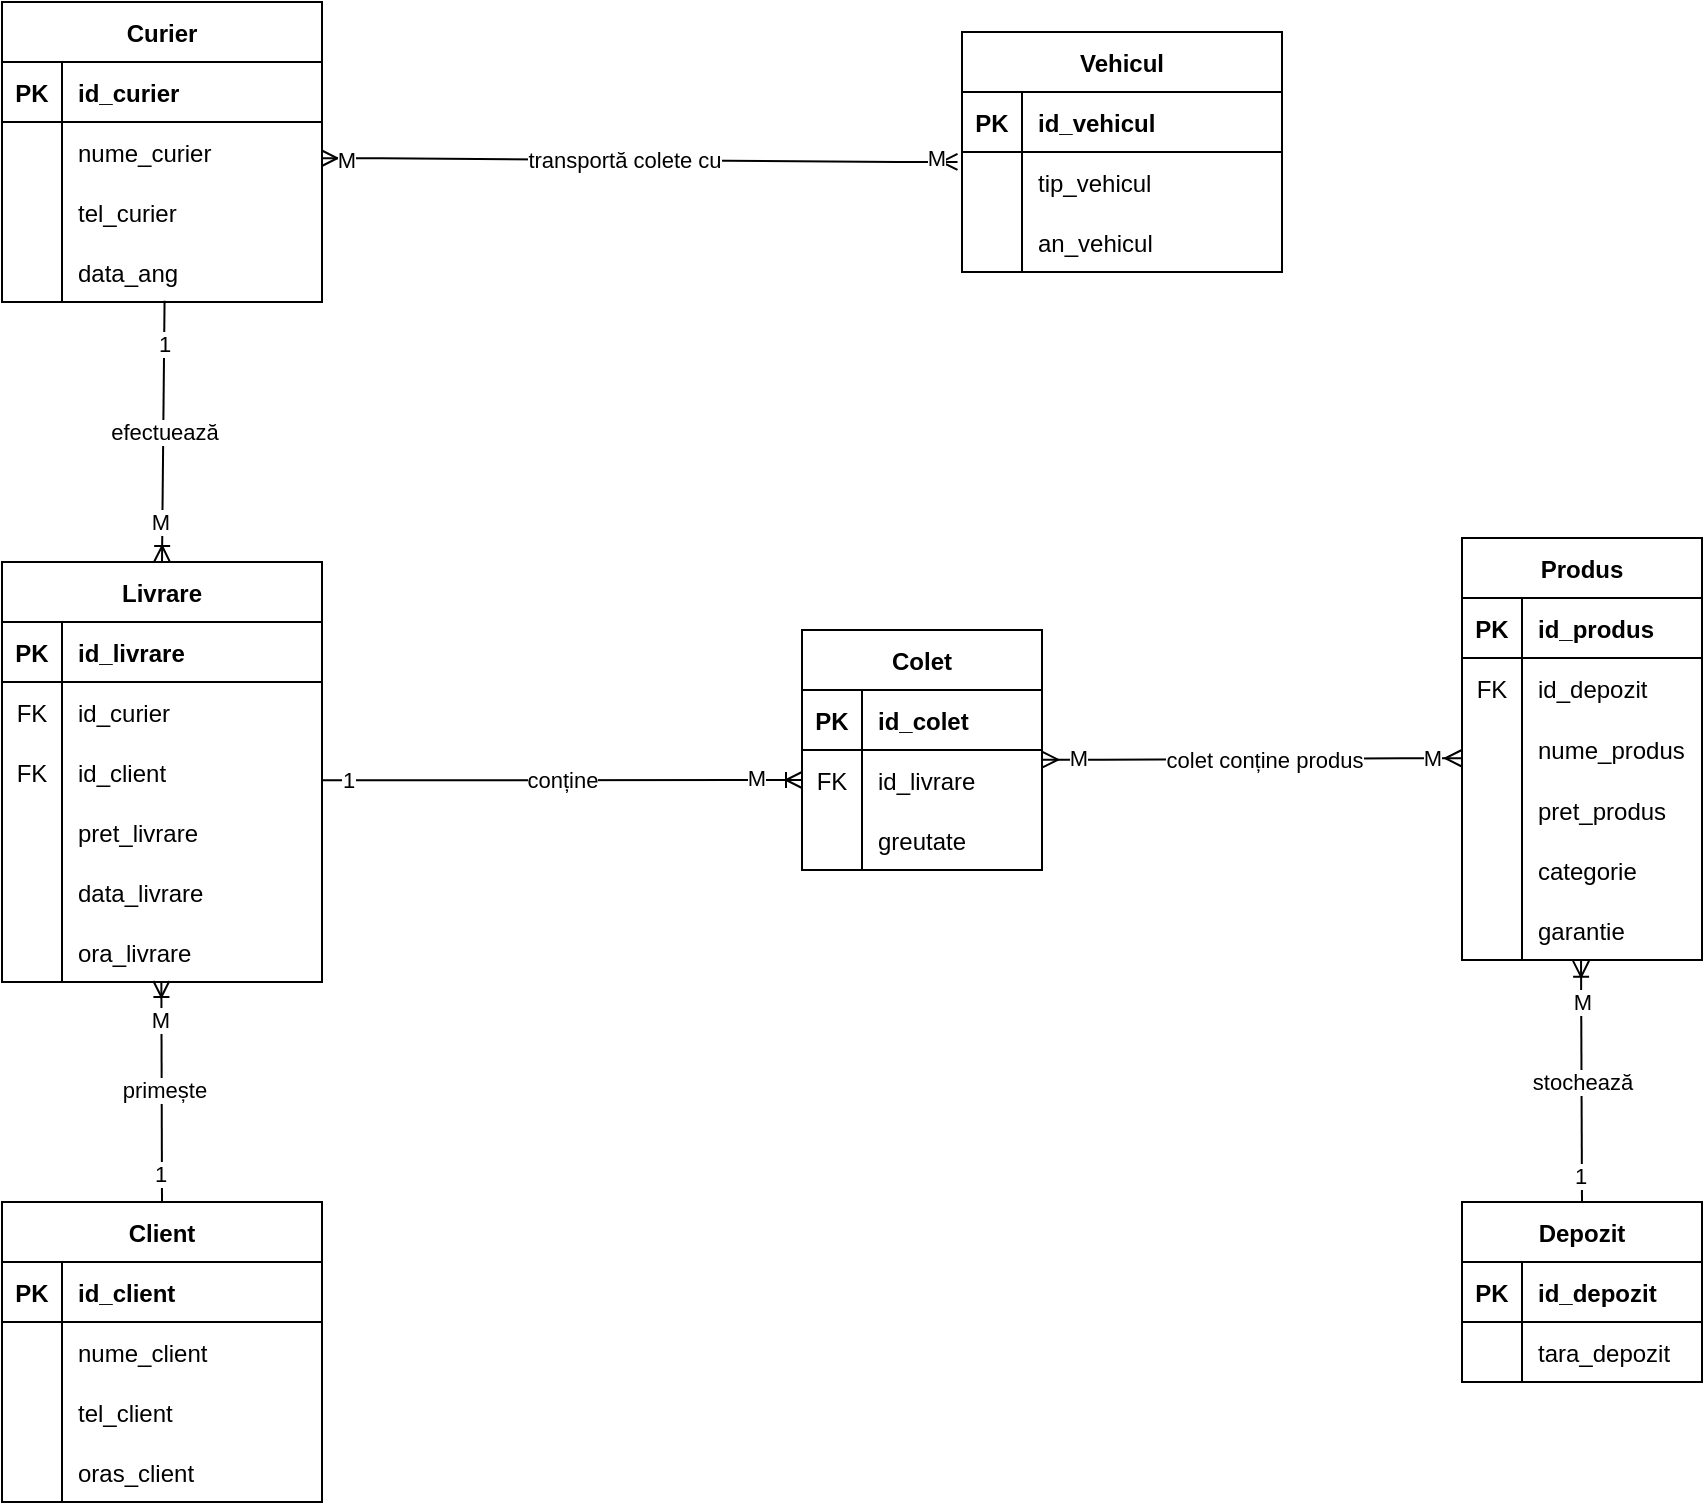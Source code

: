 <mxfile version="20.8.3" type="device"><diagram id="tUAVWbI8pEO-T6HPegQk" name="Page-1"><mxGraphModel dx="1792" dy="746" grid="0" gridSize="10" guides="1" tooltips="1" connect="1" arrows="1" fold="1" page="1" pageScale="1" pageWidth="1169" pageHeight="827" math="0" shadow="0"><root><mxCell id="0"/><mxCell id="1" parent="0"/><mxCell id="B8S9GbyYHe5NjAJJH_DD-11" value="Curier" style="shape=table;startSize=30;container=1;collapsible=1;childLayout=tableLayout;fixedRows=1;rowLines=0;fontStyle=1;align=center;resizeLast=1;" parent="1" vertex="1"><mxGeometry x="80" y="40" width="160" height="150" as="geometry"/></mxCell><mxCell id="B8S9GbyYHe5NjAJJH_DD-12" value="" style="shape=tableRow;horizontal=0;startSize=0;swimlaneHead=0;swimlaneBody=0;fillColor=none;collapsible=0;dropTarget=0;points=[[0,0.5],[1,0.5]];portConstraint=eastwest;top=0;left=0;right=0;bottom=1;" parent="B8S9GbyYHe5NjAJJH_DD-11" vertex="1"><mxGeometry y="30" width="160" height="30" as="geometry"/></mxCell><mxCell id="B8S9GbyYHe5NjAJJH_DD-13" value="PK" style="shape=partialRectangle;connectable=0;fillColor=none;top=0;left=0;bottom=0;right=0;fontStyle=1;overflow=hidden;" parent="B8S9GbyYHe5NjAJJH_DD-12" vertex="1"><mxGeometry width="30" height="30" as="geometry"><mxRectangle width="30" height="30" as="alternateBounds"/></mxGeometry></mxCell><mxCell id="B8S9GbyYHe5NjAJJH_DD-14" value="id_curier" style="shape=partialRectangle;connectable=0;fillColor=none;top=0;left=0;bottom=0;right=0;align=left;spacingLeft=6;fontStyle=1;overflow=hidden;" parent="B8S9GbyYHe5NjAJJH_DD-12" vertex="1"><mxGeometry x="30" width="130" height="30" as="geometry"><mxRectangle width="130" height="30" as="alternateBounds"/></mxGeometry></mxCell><mxCell id="B8S9GbyYHe5NjAJJH_DD-15" value="" style="shape=tableRow;horizontal=0;startSize=0;swimlaneHead=0;swimlaneBody=0;fillColor=none;collapsible=0;dropTarget=0;points=[[0,0.5],[1,0.5]];portConstraint=eastwest;top=0;left=0;right=0;bottom=0;" parent="B8S9GbyYHe5NjAJJH_DD-11" vertex="1"><mxGeometry y="60" width="160" height="30" as="geometry"/></mxCell><mxCell id="B8S9GbyYHe5NjAJJH_DD-16" value="" style="shape=partialRectangle;connectable=0;fillColor=none;top=0;left=0;bottom=0;right=0;editable=1;overflow=hidden;" parent="B8S9GbyYHe5NjAJJH_DD-15" vertex="1"><mxGeometry width="30" height="30" as="geometry"><mxRectangle width="30" height="30" as="alternateBounds"/></mxGeometry></mxCell><mxCell id="B8S9GbyYHe5NjAJJH_DD-17" value="nume_curier" style="shape=partialRectangle;connectable=0;fillColor=none;top=0;left=0;bottom=0;right=0;align=left;spacingLeft=6;overflow=hidden;" parent="B8S9GbyYHe5NjAJJH_DD-15" vertex="1"><mxGeometry x="30" width="130" height="30" as="geometry"><mxRectangle width="130" height="30" as="alternateBounds"/></mxGeometry></mxCell><mxCell id="B8S9GbyYHe5NjAJJH_DD-18" value="" style="shape=tableRow;horizontal=0;startSize=0;swimlaneHead=0;swimlaneBody=0;fillColor=none;collapsible=0;dropTarget=0;points=[[0,0.5],[1,0.5]];portConstraint=eastwest;top=0;left=0;right=0;bottom=0;" parent="B8S9GbyYHe5NjAJJH_DD-11" vertex="1"><mxGeometry y="90" width="160" height="30" as="geometry"/></mxCell><mxCell id="B8S9GbyYHe5NjAJJH_DD-19" value="" style="shape=partialRectangle;connectable=0;fillColor=none;top=0;left=0;bottom=0;right=0;editable=1;overflow=hidden;" parent="B8S9GbyYHe5NjAJJH_DD-18" vertex="1"><mxGeometry width="30" height="30" as="geometry"><mxRectangle width="30" height="30" as="alternateBounds"/></mxGeometry></mxCell><mxCell id="B8S9GbyYHe5NjAJJH_DD-20" value="tel_curier" style="shape=partialRectangle;connectable=0;fillColor=none;top=0;left=0;bottom=0;right=0;align=left;spacingLeft=6;overflow=hidden;" parent="B8S9GbyYHe5NjAJJH_DD-18" vertex="1"><mxGeometry x="30" width="130" height="30" as="geometry"><mxRectangle width="130" height="30" as="alternateBounds"/></mxGeometry></mxCell><mxCell id="B8S9GbyYHe5NjAJJH_DD-21" value="" style="shape=tableRow;horizontal=0;startSize=0;swimlaneHead=0;swimlaneBody=0;fillColor=none;collapsible=0;dropTarget=0;points=[[0,0.5],[1,0.5]];portConstraint=eastwest;top=0;left=0;right=0;bottom=0;" parent="B8S9GbyYHe5NjAJJH_DD-11" vertex="1"><mxGeometry y="120" width="160" height="30" as="geometry"/></mxCell><mxCell id="B8S9GbyYHe5NjAJJH_DD-22" value="" style="shape=partialRectangle;connectable=0;fillColor=none;top=0;left=0;bottom=0;right=0;editable=1;overflow=hidden;" parent="B8S9GbyYHe5NjAJJH_DD-21" vertex="1"><mxGeometry width="30" height="30" as="geometry"><mxRectangle width="30" height="30" as="alternateBounds"/></mxGeometry></mxCell><mxCell id="B8S9GbyYHe5NjAJJH_DD-23" value="data_ang" style="shape=partialRectangle;connectable=0;fillColor=none;top=0;left=0;bottom=0;right=0;align=left;spacingLeft=6;overflow=hidden;" parent="B8S9GbyYHe5NjAJJH_DD-21" vertex="1"><mxGeometry x="30" width="130" height="30" as="geometry"><mxRectangle width="130" height="30" as="alternateBounds"/></mxGeometry></mxCell><mxCell id="B8S9GbyYHe5NjAJJH_DD-47" value="Vehicul" style="shape=table;startSize=30;container=1;collapsible=1;childLayout=tableLayout;fixedRows=1;rowLines=0;fontStyle=1;align=center;resizeLast=1;" parent="1" vertex="1"><mxGeometry x="560" y="55" width="160" height="120" as="geometry"/></mxCell><mxCell id="B8S9GbyYHe5NjAJJH_DD-48" value="" style="shape=tableRow;horizontal=0;startSize=0;swimlaneHead=0;swimlaneBody=0;fillColor=none;collapsible=0;dropTarget=0;points=[[0,0.5],[1,0.5]];portConstraint=eastwest;top=0;left=0;right=0;bottom=1;" parent="B8S9GbyYHe5NjAJJH_DD-47" vertex="1"><mxGeometry y="30" width="160" height="30" as="geometry"/></mxCell><mxCell id="B8S9GbyYHe5NjAJJH_DD-49" value="PK" style="shape=partialRectangle;connectable=0;fillColor=none;top=0;left=0;bottom=0;right=0;fontStyle=1;overflow=hidden;" parent="B8S9GbyYHe5NjAJJH_DD-48" vertex="1"><mxGeometry width="30" height="30" as="geometry"><mxRectangle width="30" height="30" as="alternateBounds"/></mxGeometry></mxCell><mxCell id="B8S9GbyYHe5NjAJJH_DD-50" value="id_vehicul" style="shape=partialRectangle;connectable=0;fillColor=none;top=0;left=0;bottom=0;right=0;align=left;spacingLeft=6;fontStyle=1;overflow=hidden;" parent="B8S9GbyYHe5NjAJJH_DD-48" vertex="1"><mxGeometry x="30" width="130" height="30" as="geometry"><mxRectangle width="130" height="30" as="alternateBounds"/></mxGeometry></mxCell><mxCell id="B8S9GbyYHe5NjAJJH_DD-51" value="" style="shape=tableRow;horizontal=0;startSize=0;swimlaneHead=0;swimlaneBody=0;fillColor=none;collapsible=0;dropTarget=0;points=[[0,0.5],[1,0.5]];portConstraint=eastwest;top=0;left=0;right=0;bottom=0;" parent="B8S9GbyYHe5NjAJJH_DD-47" vertex="1"><mxGeometry y="60" width="160" height="30" as="geometry"/></mxCell><mxCell id="B8S9GbyYHe5NjAJJH_DD-52" value="" style="shape=partialRectangle;connectable=0;fillColor=none;top=0;left=0;bottom=0;right=0;editable=1;overflow=hidden;" parent="B8S9GbyYHe5NjAJJH_DD-51" vertex="1"><mxGeometry width="30" height="30" as="geometry"><mxRectangle width="30" height="30" as="alternateBounds"/></mxGeometry></mxCell><mxCell id="B8S9GbyYHe5NjAJJH_DD-53" value="tip_vehicul" style="shape=partialRectangle;connectable=0;fillColor=none;top=0;left=0;bottom=0;right=0;align=left;spacingLeft=6;overflow=hidden;" parent="B8S9GbyYHe5NjAJJH_DD-51" vertex="1"><mxGeometry x="30" width="130" height="30" as="geometry"><mxRectangle width="130" height="30" as="alternateBounds"/></mxGeometry></mxCell><mxCell id="B8S9GbyYHe5NjAJJH_DD-54" value="" style="shape=tableRow;horizontal=0;startSize=0;swimlaneHead=0;swimlaneBody=0;fillColor=none;collapsible=0;dropTarget=0;points=[[0,0.5],[1,0.5]];portConstraint=eastwest;top=0;left=0;right=0;bottom=0;" parent="B8S9GbyYHe5NjAJJH_DD-47" vertex="1"><mxGeometry y="90" width="160" height="30" as="geometry"/></mxCell><mxCell id="B8S9GbyYHe5NjAJJH_DD-55" value="" style="shape=partialRectangle;connectable=0;fillColor=none;top=0;left=0;bottom=0;right=0;editable=1;overflow=hidden;" parent="B8S9GbyYHe5NjAJJH_DD-54" vertex="1"><mxGeometry width="30" height="30" as="geometry"><mxRectangle width="30" height="30" as="alternateBounds"/></mxGeometry></mxCell><mxCell id="B8S9GbyYHe5NjAJJH_DD-56" value="an_vehicul" style="shape=partialRectangle;connectable=0;fillColor=none;top=0;left=0;bottom=0;right=0;align=left;spacingLeft=6;overflow=hidden;" parent="B8S9GbyYHe5NjAJJH_DD-54" vertex="1"><mxGeometry x="30" width="130" height="30" as="geometry"><mxRectangle width="130" height="30" as="alternateBounds"/></mxGeometry></mxCell><mxCell id="B8S9GbyYHe5NjAJJH_DD-61" value="" style="edgeStyle=entityRelationEdgeStyle;fontSize=12;html=1;endArrow=ERmany;startArrow=ERmany;rounded=0;entryX=-0.014;entryY=0.165;entryDx=0;entryDy=0;entryPerimeter=0;exitX=0.998;exitY=0.604;exitDx=0;exitDy=0;exitPerimeter=0;" parent="1" target="B8S9GbyYHe5NjAJJH_DD-51" edge="1" source="B8S9GbyYHe5NjAJJH_DD-15"><mxGeometry width="100" height="100" relative="1" as="geometry"><mxPoint x="250" y="120" as="sourcePoint"/><mxPoint x="610" y="250" as="targetPoint"/></mxGeometry></mxCell><mxCell id="B8S9GbyYHe5NjAJJH_DD-64" value="M" style="edgeLabel;html=1;align=center;verticalAlign=middle;resizable=0;points=[];" parent="B8S9GbyYHe5NjAJJH_DD-61" vertex="1" connectable="0"><mxGeometry x="-0.694" relative="1" as="geometry"><mxPoint x="-36" as="offset"/></mxGeometry></mxCell><mxCell id="B8S9GbyYHe5NjAJJH_DD-65" value="M" style="edgeLabel;html=1;align=center;verticalAlign=middle;resizable=0;points=[];" parent="B8S9GbyYHe5NjAJJH_DD-61" vertex="1" connectable="0"><mxGeometry x="0.671" y="2" relative="1" as="geometry"><mxPoint x="41" as="offset"/></mxGeometry></mxCell><mxCell id="B8S9GbyYHe5NjAJJH_DD-85" value="transportă colete cu" style="edgeLabel;html=1;align=center;verticalAlign=middle;resizable=0;points=[];" parent="B8S9GbyYHe5NjAJJH_DD-61" vertex="1" connectable="0"><mxGeometry x="-0.052" relative="1" as="geometry"><mxPoint as="offset"/></mxGeometry></mxCell><mxCell id="B8S9GbyYHe5NjAJJH_DD-66" value="Livrare" style="shape=table;startSize=30;container=1;collapsible=1;childLayout=tableLayout;fixedRows=1;rowLines=0;fontStyle=1;align=center;resizeLast=1;" parent="1" vertex="1"><mxGeometry x="80" y="320" width="160" height="210" as="geometry"/></mxCell><mxCell id="B8S9GbyYHe5NjAJJH_DD-67" value="" style="shape=tableRow;horizontal=0;startSize=0;swimlaneHead=0;swimlaneBody=0;fillColor=none;collapsible=0;dropTarget=0;points=[[0,0.5],[1,0.5]];portConstraint=eastwest;top=0;left=0;right=0;bottom=1;" parent="B8S9GbyYHe5NjAJJH_DD-66" vertex="1"><mxGeometry y="30" width="160" height="30" as="geometry"/></mxCell><mxCell id="B8S9GbyYHe5NjAJJH_DD-68" value="PK" style="shape=partialRectangle;connectable=0;fillColor=none;top=0;left=0;bottom=0;right=0;fontStyle=1;overflow=hidden;" parent="B8S9GbyYHe5NjAJJH_DD-67" vertex="1"><mxGeometry width="30" height="30" as="geometry"><mxRectangle width="30" height="30" as="alternateBounds"/></mxGeometry></mxCell><mxCell id="B8S9GbyYHe5NjAJJH_DD-69" value="id_livrare" style="shape=partialRectangle;connectable=0;fillColor=none;top=0;left=0;bottom=0;right=0;align=left;spacingLeft=6;fontStyle=1;overflow=hidden;" parent="B8S9GbyYHe5NjAJJH_DD-67" vertex="1"><mxGeometry x="30" width="130" height="30" as="geometry"><mxRectangle width="130" height="30" as="alternateBounds"/></mxGeometry></mxCell><mxCell id="B8S9GbyYHe5NjAJJH_DD-70" value="" style="shape=tableRow;horizontal=0;startSize=0;swimlaneHead=0;swimlaneBody=0;fillColor=none;collapsible=0;dropTarget=0;points=[[0,0.5],[1,0.5]];portConstraint=eastwest;top=0;left=0;right=0;bottom=0;" parent="B8S9GbyYHe5NjAJJH_DD-66" vertex="1"><mxGeometry y="60" width="160" height="30" as="geometry"/></mxCell><mxCell id="B8S9GbyYHe5NjAJJH_DD-71" value="FK" style="shape=partialRectangle;connectable=0;fillColor=none;top=0;left=0;bottom=0;right=0;editable=1;overflow=hidden;" parent="B8S9GbyYHe5NjAJJH_DD-70" vertex="1"><mxGeometry width="30" height="30" as="geometry"><mxRectangle width="30" height="30" as="alternateBounds"/></mxGeometry></mxCell><mxCell id="B8S9GbyYHe5NjAJJH_DD-72" value="id_curier" style="shape=partialRectangle;connectable=0;fillColor=none;top=0;left=0;bottom=0;right=0;align=left;spacingLeft=6;overflow=hidden;" parent="B8S9GbyYHe5NjAJJH_DD-70" vertex="1"><mxGeometry x="30" width="130" height="30" as="geometry"><mxRectangle width="130" height="30" as="alternateBounds"/></mxGeometry></mxCell><mxCell id="B8S9GbyYHe5NjAJJH_DD-73" value="" style="shape=tableRow;horizontal=0;startSize=0;swimlaneHead=0;swimlaneBody=0;fillColor=none;collapsible=0;dropTarget=0;points=[[0,0.5],[1,0.5]];portConstraint=eastwest;top=0;left=0;right=0;bottom=0;" parent="B8S9GbyYHe5NjAJJH_DD-66" vertex="1"><mxGeometry y="90" width="160" height="30" as="geometry"/></mxCell><mxCell id="B8S9GbyYHe5NjAJJH_DD-74" value="FK" style="shape=partialRectangle;connectable=0;fillColor=none;top=0;left=0;bottom=0;right=0;editable=1;overflow=hidden;" parent="B8S9GbyYHe5NjAJJH_DD-73" vertex="1"><mxGeometry width="30" height="30" as="geometry"><mxRectangle width="30" height="30" as="alternateBounds"/></mxGeometry></mxCell><mxCell id="B8S9GbyYHe5NjAJJH_DD-75" value="id_client" style="shape=partialRectangle;connectable=0;fillColor=none;top=0;left=0;bottom=0;right=0;align=left;spacingLeft=6;overflow=hidden;" parent="B8S9GbyYHe5NjAJJH_DD-73" vertex="1"><mxGeometry x="30" width="130" height="30" as="geometry"><mxRectangle width="130" height="30" as="alternateBounds"/></mxGeometry></mxCell><mxCell id="B8S9GbyYHe5NjAJJH_DD-76" value="" style="shape=tableRow;horizontal=0;startSize=0;swimlaneHead=0;swimlaneBody=0;fillColor=none;collapsible=0;dropTarget=0;points=[[0,0.5],[1,0.5]];portConstraint=eastwest;top=0;left=0;right=0;bottom=0;" parent="B8S9GbyYHe5NjAJJH_DD-66" vertex="1"><mxGeometry y="120" width="160" height="30" as="geometry"/></mxCell><mxCell id="B8S9GbyYHe5NjAJJH_DD-77" value="" style="shape=partialRectangle;connectable=0;fillColor=none;top=0;left=0;bottom=0;right=0;editable=1;overflow=hidden;" parent="B8S9GbyYHe5NjAJJH_DD-76" vertex="1"><mxGeometry width="30" height="30" as="geometry"><mxRectangle width="30" height="30" as="alternateBounds"/></mxGeometry></mxCell><mxCell id="B8S9GbyYHe5NjAJJH_DD-78" value="pret_livrare" style="shape=partialRectangle;connectable=0;fillColor=none;top=0;left=0;bottom=0;right=0;align=left;spacingLeft=6;overflow=hidden;" parent="B8S9GbyYHe5NjAJJH_DD-76" vertex="1"><mxGeometry x="30" width="130" height="30" as="geometry"><mxRectangle width="130" height="30" as="alternateBounds"/></mxGeometry></mxCell><mxCell id="B8S9GbyYHe5NjAJJH_DD-166" value="" style="shape=tableRow;horizontal=0;startSize=0;swimlaneHead=0;swimlaneBody=0;fillColor=none;collapsible=0;dropTarget=0;points=[[0,0.5],[1,0.5]];portConstraint=eastwest;top=0;left=0;right=0;bottom=0;" parent="B8S9GbyYHe5NjAJJH_DD-66" vertex="1"><mxGeometry y="150" width="160" height="30" as="geometry"/></mxCell><mxCell id="B8S9GbyYHe5NjAJJH_DD-167" value="" style="shape=partialRectangle;connectable=0;fillColor=none;top=0;left=0;bottom=0;right=0;editable=1;overflow=hidden;" parent="B8S9GbyYHe5NjAJJH_DD-166" vertex="1"><mxGeometry width="30" height="30" as="geometry"><mxRectangle width="30" height="30" as="alternateBounds"/></mxGeometry></mxCell><mxCell id="B8S9GbyYHe5NjAJJH_DD-168" value="data_livrare" style="shape=partialRectangle;connectable=0;fillColor=none;top=0;left=0;bottom=0;right=0;align=left;spacingLeft=6;overflow=hidden;" parent="B8S9GbyYHe5NjAJJH_DD-166" vertex="1"><mxGeometry x="30" width="130" height="30" as="geometry"><mxRectangle width="130" height="30" as="alternateBounds"/></mxGeometry></mxCell><mxCell id="B8S9GbyYHe5NjAJJH_DD-169" value="" style="shape=tableRow;horizontal=0;startSize=0;swimlaneHead=0;swimlaneBody=0;fillColor=none;collapsible=0;dropTarget=0;points=[[0,0.5],[1,0.5]];portConstraint=eastwest;top=0;left=0;right=0;bottom=0;" parent="B8S9GbyYHe5NjAJJH_DD-66" vertex="1"><mxGeometry y="180" width="160" height="30" as="geometry"/></mxCell><mxCell id="B8S9GbyYHe5NjAJJH_DD-170" value="" style="shape=partialRectangle;connectable=0;fillColor=none;top=0;left=0;bottom=0;right=0;editable=1;overflow=hidden;" parent="B8S9GbyYHe5NjAJJH_DD-169" vertex="1"><mxGeometry width="30" height="30" as="geometry"><mxRectangle width="30" height="30" as="alternateBounds"/></mxGeometry></mxCell><mxCell id="B8S9GbyYHe5NjAJJH_DD-171" value="ora_livrare" style="shape=partialRectangle;connectable=0;fillColor=none;top=0;left=0;bottom=0;right=0;align=left;spacingLeft=6;overflow=hidden;" parent="B8S9GbyYHe5NjAJJH_DD-169" vertex="1"><mxGeometry x="30" width="130" height="30" as="geometry"><mxRectangle width="130" height="30" as="alternateBounds"/></mxGeometry></mxCell><mxCell id="B8S9GbyYHe5NjAJJH_DD-86" value="" style="fontSize=12;html=1;endArrow=ERoneToMany;rounded=0;entryX=0.5;entryY=0;entryDx=0;entryDy=0;exitX=0.508;exitY=0.978;exitDx=0;exitDy=0;exitPerimeter=0;" parent="1" source="B8S9GbyYHe5NjAJJH_DD-21" target="B8S9GbyYHe5NjAJJH_DD-66" edge="1"><mxGeometry width="100" height="100" relative="1" as="geometry"><mxPoint x="140" y="350" as="sourcePoint"/><mxPoint x="170" y="350" as="targetPoint"/></mxGeometry></mxCell><mxCell id="B8S9GbyYHe5NjAJJH_DD-87" value="1" style="edgeLabel;html=1;align=center;verticalAlign=middle;resizable=0;points=[];" parent="B8S9GbyYHe5NjAJJH_DD-86" vertex="1" connectable="0"><mxGeometry x="-0.822" relative="1" as="geometry"><mxPoint y="10" as="offset"/></mxGeometry></mxCell><mxCell id="B8S9GbyYHe5NjAJJH_DD-88" value="M" style="edgeLabel;html=1;align=center;verticalAlign=middle;resizable=0;points=[];" parent="B8S9GbyYHe5NjAJJH_DD-86" vertex="1" connectable="0"><mxGeometry x="0.68" y="-1" relative="1" as="geometry"><mxPoint as="offset"/></mxGeometry></mxCell><mxCell id="B8S9GbyYHe5NjAJJH_DD-89" value="efectuează" style="edgeLabel;html=1;align=center;verticalAlign=middle;resizable=0;points=[];" parent="B8S9GbyYHe5NjAJJH_DD-86" vertex="1" connectable="0"><mxGeometry x="-0.175" relative="1" as="geometry"><mxPoint y="11" as="offset"/></mxGeometry></mxCell><mxCell id="B8S9GbyYHe5NjAJJH_DD-90" value="Colet" style="shape=table;startSize=30;container=1;collapsible=1;childLayout=tableLayout;fixedRows=1;rowLines=0;fontStyle=1;align=center;resizeLast=1;" parent="1" vertex="1"><mxGeometry x="480" y="354" width="120" height="120" as="geometry"/></mxCell><mxCell id="B8S9GbyYHe5NjAJJH_DD-91" value="" style="shape=tableRow;horizontal=0;startSize=0;swimlaneHead=0;swimlaneBody=0;fillColor=none;collapsible=0;dropTarget=0;points=[[0,0.5],[1,0.5]];portConstraint=eastwest;top=0;left=0;right=0;bottom=1;" parent="B8S9GbyYHe5NjAJJH_DD-90" vertex="1"><mxGeometry y="30" width="120" height="30" as="geometry"/></mxCell><mxCell id="B8S9GbyYHe5NjAJJH_DD-92" value="PK" style="shape=partialRectangle;connectable=0;fillColor=none;top=0;left=0;bottom=0;right=0;fontStyle=1;overflow=hidden;" parent="B8S9GbyYHe5NjAJJH_DD-91" vertex="1"><mxGeometry width="30" height="30" as="geometry"><mxRectangle width="30" height="30" as="alternateBounds"/></mxGeometry></mxCell><mxCell id="B8S9GbyYHe5NjAJJH_DD-93" value="id_colet" style="shape=partialRectangle;connectable=0;fillColor=none;top=0;left=0;bottom=0;right=0;align=left;spacingLeft=6;fontStyle=1;overflow=hidden;" parent="B8S9GbyYHe5NjAJJH_DD-91" vertex="1"><mxGeometry x="30" width="90" height="30" as="geometry"><mxRectangle width="90" height="30" as="alternateBounds"/></mxGeometry></mxCell><mxCell id="B8S9GbyYHe5NjAJJH_DD-94" value="" style="shape=tableRow;horizontal=0;startSize=0;swimlaneHead=0;swimlaneBody=0;fillColor=none;collapsible=0;dropTarget=0;points=[[0,0.5],[1,0.5]];portConstraint=eastwest;top=0;left=0;right=0;bottom=0;" parent="B8S9GbyYHe5NjAJJH_DD-90" vertex="1"><mxGeometry y="60" width="120" height="30" as="geometry"/></mxCell><mxCell id="B8S9GbyYHe5NjAJJH_DD-95" value="FK" style="shape=partialRectangle;connectable=0;fillColor=none;top=0;left=0;bottom=0;right=0;editable=1;overflow=hidden;" parent="B8S9GbyYHe5NjAJJH_DD-94" vertex="1"><mxGeometry width="30" height="30" as="geometry"><mxRectangle width="30" height="30" as="alternateBounds"/></mxGeometry></mxCell><mxCell id="B8S9GbyYHe5NjAJJH_DD-96" value="id_livrare" style="shape=partialRectangle;connectable=0;fillColor=none;top=0;left=0;bottom=0;right=0;align=left;spacingLeft=6;overflow=hidden;" parent="B8S9GbyYHe5NjAJJH_DD-94" vertex="1"><mxGeometry x="30" width="90" height="30" as="geometry"><mxRectangle width="90" height="30" as="alternateBounds"/></mxGeometry></mxCell><mxCell id="B8S9GbyYHe5NjAJJH_DD-97" value="" style="shape=tableRow;horizontal=0;startSize=0;swimlaneHead=0;swimlaneBody=0;fillColor=none;collapsible=0;dropTarget=0;points=[[0,0.5],[1,0.5]];portConstraint=eastwest;top=0;left=0;right=0;bottom=0;" parent="B8S9GbyYHe5NjAJJH_DD-90" vertex="1"><mxGeometry y="90" width="120" height="30" as="geometry"/></mxCell><mxCell id="B8S9GbyYHe5NjAJJH_DD-98" value="" style="shape=partialRectangle;connectable=0;fillColor=none;top=0;left=0;bottom=0;right=0;editable=1;overflow=hidden;" parent="B8S9GbyYHe5NjAJJH_DD-97" vertex="1"><mxGeometry width="30" height="30" as="geometry"><mxRectangle width="30" height="30" as="alternateBounds"/></mxGeometry></mxCell><mxCell id="B8S9GbyYHe5NjAJJH_DD-99" value="greutate" style="shape=partialRectangle;connectable=0;fillColor=none;top=0;left=0;bottom=0;right=0;align=left;spacingLeft=6;overflow=hidden;" parent="B8S9GbyYHe5NjAJJH_DD-97" vertex="1"><mxGeometry x="30" width="90" height="30" as="geometry"><mxRectangle width="90" height="30" as="alternateBounds"/></mxGeometry></mxCell><mxCell id="B8S9GbyYHe5NjAJJH_DD-107" value="Produs" style="shape=table;startSize=30;container=1;collapsible=1;childLayout=tableLayout;fixedRows=1;rowLines=0;fontStyle=1;align=center;resizeLast=1;" parent="1" vertex="1"><mxGeometry x="810" y="308" width="120" height="211" as="geometry"/></mxCell><mxCell id="B8S9GbyYHe5NjAJJH_DD-108" value="" style="shape=tableRow;horizontal=0;startSize=0;swimlaneHead=0;swimlaneBody=0;fillColor=none;collapsible=0;dropTarget=0;points=[[0,0.5],[1,0.5]];portConstraint=eastwest;top=0;left=0;right=0;bottom=1;" parent="B8S9GbyYHe5NjAJJH_DD-107" vertex="1"><mxGeometry y="30" width="120" height="30" as="geometry"/></mxCell><mxCell id="B8S9GbyYHe5NjAJJH_DD-109" value="PK" style="shape=partialRectangle;connectable=0;fillColor=none;top=0;left=0;bottom=0;right=0;fontStyle=1;overflow=hidden;" parent="B8S9GbyYHe5NjAJJH_DD-108" vertex="1"><mxGeometry width="30" height="30" as="geometry"><mxRectangle width="30" height="30" as="alternateBounds"/></mxGeometry></mxCell><mxCell id="B8S9GbyYHe5NjAJJH_DD-110" value="id_produs" style="shape=partialRectangle;connectable=0;fillColor=none;top=0;left=0;bottom=0;right=0;align=left;spacingLeft=6;fontStyle=1;overflow=hidden;" parent="B8S9GbyYHe5NjAJJH_DD-108" vertex="1"><mxGeometry x="30" width="90" height="30" as="geometry"><mxRectangle width="90" height="30" as="alternateBounds"/></mxGeometry></mxCell><mxCell id="B8S9GbyYHe5NjAJJH_DD-114" value="" style="shape=tableRow;horizontal=0;startSize=0;swimlaneHead=0;swimlaneBody=0;fillColor=none;collapsible=0;dropTarget=0;points=[[0,0.5],[1,0.5]];portConstraint=eastwest;top=0;left=0;right=0;bottom=0;" parent="B8S9GbyYHe5NjAJJH_DD-107" vertex="1"><mxGeometry y="60" width="120" height="30" as="geometry"/></mxCell><mxCell id="B8S9GbyYHe5NjAJJH_DD-115" value="FK" style="shape=partialRectangle;connectable=0;fillColor=none;top=0;left=0;bottom=0;right=0;editable=1;overflow=hidden;" parent="B8S9GbyYHe5NjAJJH_DD-114" vertex="1"><mxGeometry width="30" height="30" as="geometry"><mxRectangle width="30" height="30" as="alternateBounds"/></mxGeometry></mxCell><mxCell id="B8S9GbyYHe5NjAJJH_DD-116" value="id_depozit" style="shape=partialRectangle;connectable=0;fillColor=none;top=0;left=0;bottom=0;right=0;align=left;spacingLeft=6;overflow=hidden;" parent="B8S9GbyYHe5NjAJJH_DD-114" vertex="1"><mxGeometry x="30" width="90" height="30" as="geometry"><mxRectangle width="90" height="30" as="alternateBounds"/></mxGeometry></mxCell><mxCell id="B8S9GbyYHe5NjAJJH_DD-117" value="" style="shape=tableRow;horizontal=0;startSize=0;swimlaneHead=0;swimlaneBody=0;fillColor=none;collapsible=0;dropTarget=0;points=[[0,0.5],[1,0.5]];portConstraint=eastwest;top=0;left=0;right=0;bottom=0;" parent="B8S9GbyYHe5NjAJJH_DD-107" vertex="1"><mxGeometry y="90" width="120" height="31" as="geometry"/></mxCell><mxCell id="B8S9GbyYHe5NjAJJH_DD-118" value="" style="shape=partialRectangle;connectable=0;fillColor=none;top=0;left=0;bottom=0;right=0;editable=1;overflow=hidden;" parent="B8S9GbyYHe5NjAJJH_DD-117" vertex="1"><mxGeometry width="30" height="31" as="geometry"><mxRectangle width="30" height="31" as="alternateBounds"/></mxGeometry></mxCell><mxCell id="B8S9GbyYHe5NjAJJH_DD-119" value="nume_produs" style="shape=partialRectangle;connectable=0;fillColor=none;top=0;left=0;bottom=0;right=0;align=left;spacingLeft=6;overflow=hidden;" parent="B8S9GbyYHe5NjAJJH_DD-117" vertex="1"><mxGeometry x="30" width="90" height="31" as="geometry"><mxRectangle width="90" height="31" as="alternateBounds"/></mxGeometry></mxCell><mxCell id="B8S9GbyYHe5NjAJJH_DD-172" value="" style="shape=tableRow;horizontal=0;startSize=0;swimlaneHead=0;swimlaneBody=0;fillColor=none;collapsible=0;dropTarget=0;points=[[0,0.5],[1,0.5]];portConstraint=eastwest;top=0;left=0;right=0;bottom=0;" parent="B8S9GbyYHe5NjAJJH_DD-107" vertex="1"><mxGeometry y="121" width="120" height="30" as="geometry"/></mxCell><mxCell id="B8S9GbyYHe5NjAJJH_DD-173" value="" style="shape=partialRectangle;connectable=0;fillColor=none;top=0;left=0;bottom=0;right=0;editable=1;overflow=hidden;" parent="B8S9GbyYHe5NjAJJH_DD-172" vertex="1"><mxGeometry width="30" height="30" as="geometry"><mxRectangle width="30" height="30" as="alternateBounds"/></mxGeometry></mxCell><mxCell id="B8S9GbyYHe5NjAJJH_DD-174" value="pret_produs" style="shape=partialRectangle;connectable=0;fillColor=none;top=0;left=0;bottom=0;right=0;align=left;spacingLeft=6;overflow=hidden;" parent="B8S9GbyYHe5NjAJJH_DD-172" vertex="1"><mxGeometry x="30" width="90" height="30" as="geometry"><mxRectangle width="90" height="30" as="alternateBounds"/></mxGeometry></mxCell><mxCell id="B8S9GbyYHe5NjAJJH_DD-175" value="" style="shape=tableRow;horizontal=0;startSize=0;swimlaneHead=0;swimlaneBody=0;fillColor=none;collapsible=0;dropTarget=0;points=[[0,0.5],[1,0.5]];portConstraint=eastwest;top=0;left=0;right=0;bottom=0;" parent="B8S9GbyYHe5NjAJJH_DD-107" vertex="1"><mxGeometry y="151" width="120" height="30" as="geometry"/></mxCell><mxCell id="B8S9GbyYHe5NjAJJH_DD-176" value="" style="shape=partialRectangle;connectable=0;fillColor=none;top=0;left=0;bottom=0;right=0;editable=1;overflow=hidden;" parent="B8S9GbyYHe5NjAJJH_DD-175" vertex="1"><mxGeometry width="30" height="30" as="geometry"><mxRectangle width="30" height="30" as="alternateBounds"/></mxGeometry></mxCell><mxCell id="B8S9GbyYHe5NjAJJH_DD-177" value="categorie" style="shape=partialRectangle;connectable=0;fillColor=none;top=0;left=0;bottom=0;right=0;align=left;spacingLeft=6;overflow=hidden;" parent="B8S9GbyYHe5NjAJJH_DD-175" vertex="1"><mxGeometry x="30" width="90" height="30" as="geometry"><mxRectangle width="90" height="30" as="alternateBounds"/></mxGeometry></mxCell><mxCell id="B8S9GbyYHe5NjAJJH_DD-183" value="" style="shape=tableRow;horizontal=0;startSize=0;swimlaneHead=0;swimlaneBody=0;fillColor=none;collapsible=0;dropTarget=0;points=[[0,0.5],[1,0.5]];portConstraint=eastwest;top=0;left=0;right=0;bottom=0;" parent="B8S9GbyYHe5NjAJJH_DD-107" vertex="1"><mxGeometry y="181" width="120" height="30" as="geometry"/></mxCell><mxCell id="B8S9GbyYHe5NjAJJH_DD-184" value="" style="shape=partialRectangle;connectable=0;fillColor=none;top=0;left=0;bottom=0;right=0;editable=1;overflow=hidden;" parent="B8S9GbyYHe5NjAJJH_DD-183" vertex="1"><mxGeometry width="30" height="30" as="geometry"><mxRectangle width="30" height="30" as="alternateBounds"/></mxGeometry></mxCell><mxCell id="B8S9GbyYHe5NjAJJH_DD-185" value="garantie" style="shape=partialRectangle;connectable=0;fillColor=none;top=0;left=0;bottom=0;right=0;align=left;spacingLeft=6;overflow=hidden;" parent="B8S9GbyYHe5NjAJJH_DD-183" vertex="1"><mxGeometry x="30" width="90" height="30" as="geometry"><mxRectangle width="90" height="30" as="alternateBounds"/></mxGeometry></mxCell><mxCell id="B8S9GbyYHe5NjAJJH_DD-129" value="Client" style="shape=table;startSize=30;container=1;collapsible=1;childLayout=tableLayout;fixedRows=1;rowLines=0;fontStyle=1;align=center;resizeLast=1;" parent="1" vertex="1"><mxGeometry x="80" y="640" width="160" height="150" as="geometry"/></mxCell><mxCell id="B8S9GbyYHe5NjAJJH_DD-130" value="" style="shape=tableRow;horizontal=0;startSize=0;swimlaneHead=0;swimlaneBody=0;fillColor=none;collapsible=0;dropTarget=0;points=[[0,0.5],[1,0.5]];portConstraint=eastwest;top=0;left=0;right=0;bottom=1;" parent="B8S9GbyYHe5NjAJJH_DD-129" vertex="1"><mxGeometry y="30" width="160" height="30" as="geometry"/></mxCell><mxCell id="B8S9GbyYHe5NjAJJH_DD-131" value="PK" style="shape=partialRectangle;connectable=0;fillColor=none;top=0;left=0;bottom=0;right=0;fontStyle=1;overflow=hidden;" parent="B8S9GbyYHe5NjAJJH_DD-130" vertex="1"><mxGeometry width="30" height="30" as="geometry"><mxRectangle width="30" height="30" as="alternateBounds"/></mxGeometry></mxCell><mxCell id="B8S9GbyYHe5NjAJJH_DD-132" value="id_client" style="shape=partialRectangle;connectable=0;fillColor=none;top=0;left=0;bottom=0;right=0;align=left;spacingLeft=6;fontStyle=1;overflow=hidden;" parent="B8S9GbyYHe5NjAJJH_DD-130" vertex="1"><mxGeometry x="30" width="130" height="30" as="geometry"><mxRectangle width="130" height="30" as="alternateBounds"/></mxGeometry></mxCell><mxCell id="B8S9GbyYHe5NjAJJH_DD-133" value="" style="shape=tableRow;horizontal=0;startSize=0;swimlaneHead=0;swimlaneBody=0;fillColor=none;collapsible=0;dropTarget=0;points=[[0,0.5],[1,0.5]];portConstraint=eastwest;top=0;left=0;right=0;bottom=0;" parent="B8S9GbyYHe5NjAJJH_DD-129" vertex="1"><mxGeometry y="60" width="160" height="30" as="geometry"/></mxCell><mxCell id="B8S9GbyYHe5NjAJJH_DD-134" value="" style="shape=partialRectangle;connectable=0;fillColor=none;top=0;left=0;bottom=0;right=0;editable=1;overflow=hidden;" parent="B8S9GbyYHe5NjAJJH_DD-133" vertex="1"><mxGeometry width="30" height="30" as="geometry"><mxRectangle width="30" height="30" as="alternateBounds"/></mxGeometry></mxCell><mxCell id="B8S9GbyYHe5NjAJJH_DD-135" value="nume_client" style="shape=partialRectangle;connectable=0;fillColor=none;top=0;left=0;bottom=0;right=0;align=left;spacingLeft=6;overflow=hidden;" parent="B8S9GbyYHe5NjAJJH_DD-133" vertex="1"><mxGeometry x="30" width="130" height="30" as="geometry"><mxRectangle width="130" height="30" as="alternateBounds"/></mxGeometry></mxCell><mxCell id="B8S9GbyYHe5NjAJJH_DD-136" value="" style="shape=tableRow;horizontal=0;startSize=0;swimlaneHead=0;swimlaneBody=0;fillColor=none;collapsible=0;dropTarget=0;points=[[0,0.5],[1,0.5]];portConstraint=eastwest;top=0;left=0;right=0;bottom=0;" parent="B8S9GbyYHe5NjAJJH_DD-129" vertex="1"><mxGeometry y="90" width="160" height="30" as="geometry"/></mxCell><mxCell id="B8S9GbyYHe5NjAJJH_DD-137" value="" style="shape=partialRectangle;connectable=0;fillColor=none;top=0;left=0;bottom=0;right=0;editable=1;overflow=hidden;" parent="B8S9GbyYHe5NjAJJH_DD-136" vertex="1"><mxGeometry width="30" height="30" as="geometry"><mxRectangle width="30" height="30" as="alternateBounds"/></mxGeometry></mxCell><mxCell id="B8S9GbyYHe5NjAJJH_DD-138" value="tel_client" style="shape=partialRectangle;connectable=0;fillColor=none;top=0;left=0;bottom=0;right=0;align=left;spacingLeft=6;overflow=hidden;" parent="B8S9GbyYHe5NjAJJH_DD-136" vertex="1"><mxGeometry x="30" width="130" height="30" as="geometry"><mxRectangle width="130" height="30" as="alternateBounds"/></mxGeometry></mxCell><mxCell id="B8S9GbyYHe5NjAJJH_DD-139" value="" style="shape=tableRow;horizontal=0;startSize=0;swimlaneHead=0;swimlaneBody=0;fillColor=none;collapsible=0;dropTarget=0;points=[[0,0.5],[1,0.5]];portConstraint=eastwest;top=0;left=0;right=0;bottom=0;" parent="B8S9GbyYHe5NjAJJH_DD-129" vertex="1"><mxGeometry y="120" width="160" height="30" as="geometry"/></mxCell><mxCell id="B8S9GbyYHe5NjAJJH_DD-140" value="" style="shape=partialRectangle;connectable=0;fillColor=none;top=0;left=0;bottom=0;right=0;editable=1;overflow=hidden;" parent="B8S9GbyYHe5NjAJJH_DD-139" vertex="1"><mxGeometry width="30" height="30" as="geometry"><mxRectangle width="30" height="30" as="alternateBounds"/></mxGeometry></mxCell><mxCell id="B8S9GbyYHe5NjAJJH_DD-141" value="oras_client" style="shape=partialRectangle;connectable=0;fillColor=none;top=0;left=0;bottom=0;right=0;align=left;spacingLeft=6;overflow=hidden;" parent="B8S9GbyYHe5NjAJJH_DD-139" vertex="1"><mxGeometry x="30" width="130" height="30" as="geometry"><mxRectangle width="130" height="30" as="alternateBounds"/></mxGeometry></mxCell><mxCell id="B8S9GbyYHe5NjAJJH_DD-143" value="" style="fontSize=12;html=1;endArrow=ERoneToMany;rounded=0;exitX=0.5;exitY=0;exitDx=0;exitDy=0;entryX=0.498;entryY=0.983;entryDx=0;entryDy=0;entryPerimeter=0;" parent="1" source="B8S9GbyYHe5NjAJJH_DD-129" target="B8S9GbyYHe5NjAJJH_DD-169" edge="1"><mxGeometry width="100" height="100" relative="1" as="geometry"><mxPoint x="360" y="700" as="sourcePoint"/><mxPoint x="460" y="600" as="targetPoint"/></mxGeometry></mxCell><mxCell id="B8S9GbyYHe5NjAJJH_DD-144" value="1" style="edgeLabel;html=1;align=center;verticalAlign=middle;resizable=0;points=[];" parent="B8S9GbyYHe5NjAJJH_DD-143" vertex="1" connectable="0"><mxGeometry x="-0.738" y="1" relative="1" as="geometry"><mxPoint as="offset"/></mxGeometry></mxCell><mxCell id="B8S9GbyYHe5NjAJJH_DD-145" value="M" style="edgeLabel;html=1;align=center;verticalAlign=middle;resizable=0;points=[];" parent="B8S9GbyYHe5NjAJJH_DD-143" vertex="1" connectable="0"><mxGeometry x="0.706" y="1" relative="1" as="geometry"><mxPoint y="3" as="offset"/></mxGeometry></mxCell><mxCell id="B8S9GbyYHe5NjAJJH_DD-147" value="primește" style="edgeLabel;html=1;align=center;verticalAlign=middle;resizable=0;points=[];" parent="B8S9GbyYHe5NjAJJH_DD-143" vertex="1" connectable="0"><mxGeometry x="-0.155" y="-1" relative="1" as="geometry"><mxPoint y="-10" as="offset"/></mxGeometry></mxCell><mxCell id="B8S9GbyYHe5NjAJJH_DD-148" value="Depozit" style="shape=table;startSize=30;container=1;collapsible=1;childLayout=tableLayout;fixedRows=1;rowLines=0;fontStyle=1;align=center;resizeLast=1;" parent="1" vertex="1"><mxGeometry x="810" y="640" width="120" height="90" as="geometry"/></mxCell><mxCell id="B8S9GbyYHe5NjAJJH_DD-149" value="" style="shape=tableRow;horizontal=0;startSize=0;swimlaneHead=0;swimlaneBody=0;fillColor=none;collapsible=0;dropTarget=0;points=[[0,0.5],[1,0.5]];portConstraint=eastwest;top=0;left=0;right=0;bottom=1;" parent="B8S9GbyYHe5NjAJJH_DD-148" vertex="1"><mxGeometry y="30" width="120" height="30" as="geometry"/></mxCell><mxCell id="B8S9GbyYHe5NjAJJH_DD-150" value="PK" style="shape=partialRectangle;connectable=0;fillColor=none;top=0;left=0;bottom=0;right=0;fontStyle=1;overflow=hidden;" parent="B8S9GbyYHe5NjAJJH_DD-149" vertex="1"><mxGeometry width="30" height="30" as="geometry"><mxRectangle width="30" height="30" as="alternateBounds"/></mxGeometry></mxCell><mxCell id="B8S9GbyYHe5NjAJJH_DD-151" value="id_depozit" style="shape=partialRectangle;connectable=0;fillColor=none;top=0;left=0;bottom=0;right=0;align=left;spacingLeft=6;fontStyle=1;overflow=hidden;" parent="B8S9GbyYHe5NjAJJH_DD-149" vertex="1"><mxGeometry x="30" width="90" height="30" as="geometry"><mxRectangle width="90" height="30" as="alternateBounds"/></mxGeometry></mxCell><mxCell id="B8S9GbyYHe5NjAJJH_DD-152" value="" style="shape=tableRow;horizontal=0;startSize=0;swimlaneHead=0;swimlaneBody=0;fillColor=none;collapsible=0;dropTarget=0;points=[[0,0.5],[1,0.5]];portConstraint=eastwest;top=0;left=0;right=0;bottom=0;" parent="B8S9GbyYHe5NjAJJH_DD-148" vertex="1"><mxGeometry y="60" width="120" height="30" as="geometry"/></mxCell><mxCell id="B8S9GbyYHe5NjAJJH_DD-153" value="" style="shape=partialRectangle;connectable=0;fillColor=none;top=0;left=0;bottom=0;right=0;editable=1;overflow=hidden;" parent="B8S9GbyYHe5NjAJJH_DD-152" vertex="1"><mxGeometry width="30" height="30" as="geometry"><mxRectangle width="30" height="30" as="alternateBounds"/></mxGeometry></mxCell><mxCell id="B8S9GbyYHe5NjAJJH_DD-154" value="tara_depozit" style="shape=partialRectangle;connectable=0;fillColor=none;top=0;left=0;bottom=0;right=0;align=left;spacingLeft=6;overflow=hidden;" parent="B8S9GbyYHe5NjAJJH_DD-152" vertex="1"><mxGeometry x="30" width="90" height="30" as="geometry"><mxRectangle width="90" height="30" as="alternateBounds"/></mxGeometry></mxCell><mxCell id="B8S9GbyYHe5NjAJJH_DD-162" value="" style="fontSize=12;html=1;endArrow=ERoneToMany;rounded=0;exitX=0.5;exitY=0;exitDx=0;exitDy=0;entryX=0.496;entryY=1.014;entryDx=0;entryDy=0;entryPerimeter=0;" parent="1" source="B8S9GbyYHe5NjAJJH_DD-148" target="B8S9GbyYHe5NjAJJH_DD-183" edge="1"><mxGeometry width="100" height="100" relative="1" as="geometry"><mxPoint x="800" y="750" as="sourcePoint"/><mxPoint x="970" y="600" as="targetPoint"/></mxGeometry></mxCell><mxCell id="B8S9GbyYHe5NjAJJH_DD-163" value="1" style="edgeLabel;html=1;align=center;verticalAlign=middle;resizable=0;points=[];" parent="B8S9GbyYHe5NjAJJH_DD-162" vertex="1" connectable="0"><mxGeometry x="-0.783" y="1" relative="1" as="geometry"><mxPoint as="offset"/></mxGeometry></mxCell><mxCell id="B8S9GbyYHe5NjAJJH_DD-164" value="M" style="edgeLabel;html=1;align=center;verticalAlign=middle;resizable=0;points=[];" parent="B8S9GbyYHe5NjAJJH_DD-162" vertex="1" connectable="0"><mxGeometry x="0.754" relative="1" as="geometry"><mxPoint y="5" as="offset"/></mxGeometry></mxCell><mxCell id="B8S9GbyYHe5NjAJJH_DD-165" value="stochează" style="edgeLabel;html=1;align=center;verticalAlign=middle;resizable=0;points=[];" parent="B8S9GbyYHe5NjAJJH_DD-162" vertex="1" connectable="0"><mxGeometry x="-0.104" relative="1" as="geometry"><mxPoint y="-6" as="offset"/></mxGeometry></mxCell><mxCell id="B8S9GbyYHe5NjAJJH_DD-179" value="" style="edgeStyle=entityRelationEdgeStyle;fontSize=12;html=1;endArrow=ERoneToMany;rounded=0;exitX=1.001;exitY=0.637;exitDx=0;exitDy=0;entryX=0;entryY=0.5;entryDx=0;entryDy=0;exitPerimeter=0;" parent="1" source="B8S9GbyYHe5NjAJJH_DD-73" target="B8S9GbyYHe5NjAJJH_DD-94" edge="1"><mxGeometry width="100" height="100" relative="1" as="geometry"><mxPoint x="330" y="560" as="sourcePoint"/><mxPoint x="430" y="460" as="targetPoint"/></mxGeometry></mxCell><mxCell id="B8S9GbyYHe5NjAJJH_DD-180" value="1" style="edgeLabel;html=1;align=center;verticalAlign=middle;resizable=0;points=[];" parent="B8S9GbyYHe5NjAJJH_DD-179" vertex="1" connectable="0"><mxGeometry x="-0.89" relative="1" as="geometry"><mxPoint as="offset"/></mxGeometry></mxCell><mxCell id="B8S9GbyYHe5NjAJJH_DD-181" value="M" style="edgeLabel;html=1;align=center;verticalAlign=middle;resizable=0;points=[];" parent="B8S9GbyYHe5NjAJJH_DD-179" vertex="1" connectable="0"><mxGeometry x="0.805" y="1" relative="1" as="geometry"><mxPoint as="offset"/></mxGeometry></mxCell><mxCell id="B8S9GbyYHe5NjAJJH_DD-182" value="conține" style="edgeLabel;html=1;align=center;verticalAlign=middle;resizable=0;points=[];" parent="B8S9GbyYHe5NjAJJH_DD-179" vertex="1" connectable="0"><mxGeometry x="-0.071" relative="1" as="geometry"><mxPoint x="8" as="offset"/></mxGeometry></mxCell><mxCell id="ErABe6xY3xVgZGI7s-Sc-1" value="" style="edgeStyle=entityRelationEdgeStyle;fontSize=12;html=1;endArrow=ERmany;startArrow=ERmany;rounded=0;entryX=-0.003;entryY=0.649;entryDx=0;entryDy=0;exitX=1;exitY=0.162;exitDx=0;exitDy=0;exitPerimeter=0;entryPerimeter=0;" edge="1" parent="1" source="B8S9GbyYHe5NjAJJH_DD-94" target="B8S9GbyYHe5NjAJJH_DD-117"><mxGeometry width="100" height="100" relative="1" as="geometry"><mxPoint x="690" y="440" as="sourcePoint"/><mxPoint x="630" y="320" as="targetPoint"/></mxGeometry></mxCell><mxCell id="ErABe6xY3xVgZGI7s-Sc-2" value="M" style="edgeLabel;html=1;align=center;verticalAlign=middle;resizable=0;points=[];" vertex="1" connectable="0" parent="ErABe6xY3xVgZGI7s-Sc-1"><mxGeometry x="-0.842" y="1" relative="1" as="geometry"><mxPoint x="1" as="offset"/></mxGeometry></mxCell><mxCell id="ErABe6xY3xVgZGI7s-Sc-3" value="M" style="edgeLabel;html=1;align=center;verticalAlign=middle;resizable=0;points=[];" vertex="1" connectable="0" parent="ErABe6xY3xVgZGI7s-Sc-1"><mxGeometry x="0.854" relative="1" as="geometry"><mxPoint as="offset"/></mxGeometry></mxCell><mxCell id="ErABe6xY3xVgZGI7s-Sc-4" value="colet conține produs" style="edgeLabel;html=1;align=center;verticalAlign=middle;resizable=0;points=[];" vertex="1" connectable="0" parent="ErABe6xY3xVgZGI7s-Sc-1"><mxGeometry x="-0.384" relative="1" as="geometry"><mxPoint x="46" as="offset"/></mxGeometry></mxCell></root></mxGraphModel></diagram></mxfile>